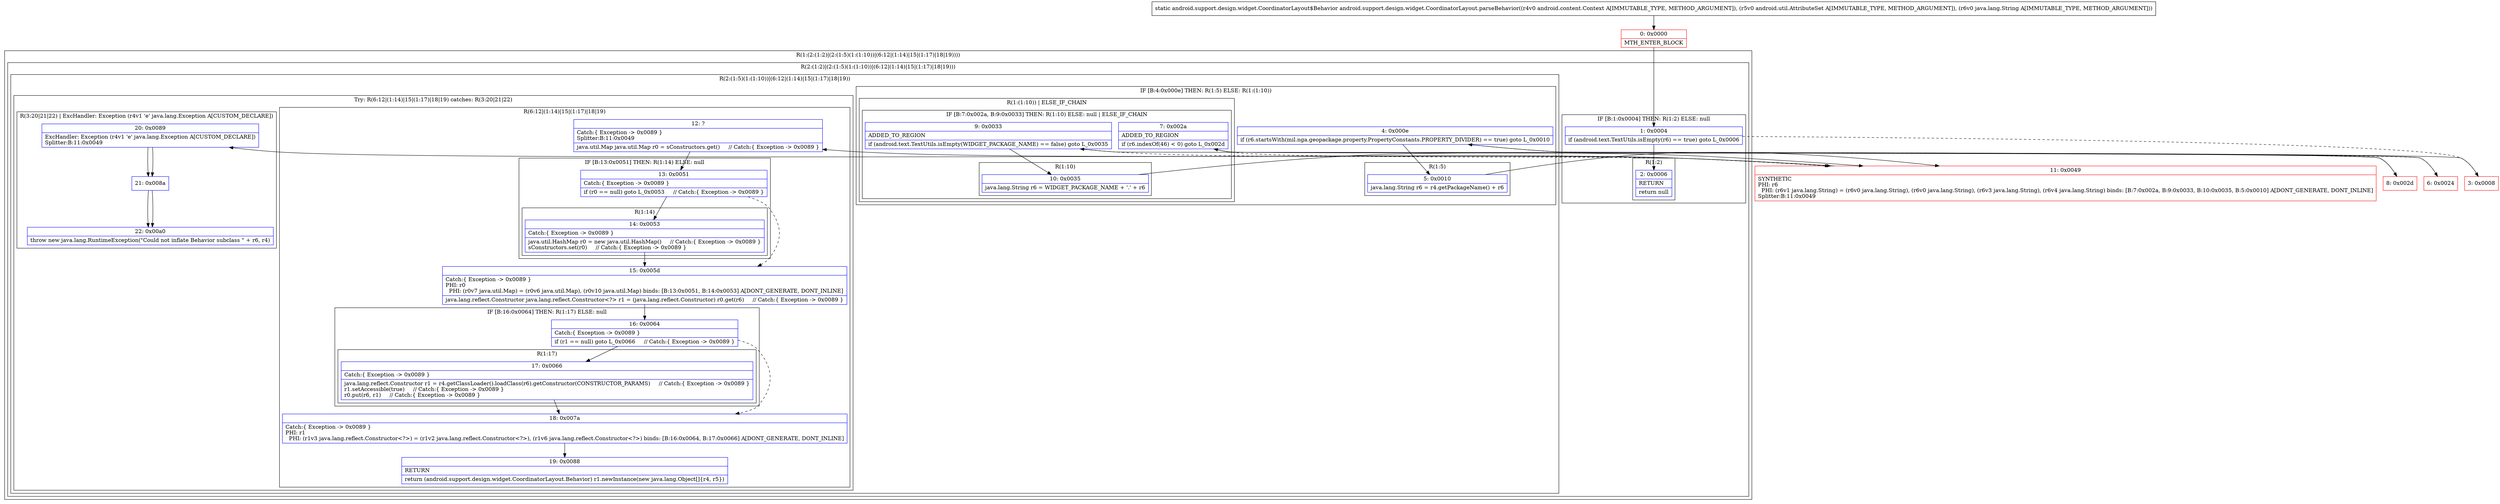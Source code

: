 digraph "CFG forandroid.support.design.widget.CoordinatorLayout.parseBehavior(Landroid\/content\/Context;Landroid\/util\/AttributeSet;Ljava\/lang\/String;)Landroid\/support\/design\/widget\/CoordinatorLayout$Behavior;" {
subgraph cluster_Region_1883880925 {
label = "R(1:(2:(1:2)|(2:(1:5)(1:(1:10))|(6:12|(1:14)|15|(1:17)|18|19))))";
node [shape=record,color=blue];
subgraph cluster_Region_1184611248 {
label = "R(2:(1:2)|(2:(1:5)(1:(1:10))|(6:12|(1:14)|15|(1:17)|18|19)))";
node [shape=record,color=blue];
subgraph cluster_IfRegion_668192723 {
label = "IF [B:1:0x0004] THEN: R(1:2) ELSE: null";
node [shape=record,color=blue];
Node_1 [shape=record,label="{1\:\ 0x0004|if (android.text.TextUtils.isEmpty(r6) == true) goto L_0x0006\l}"];
subgraph cluster_Region_1167190744 {
label = "R(1:2)";
node [shape=record,color=blue];
Node_2 [shape=record,label="{2\:\ 0x0006|RETURN\l|return null\l}"];
}
}
subgraph cluster_Region_2013987042 {
label = "R(2:(1:5)(1:(1:10))|(6:12|(1:14)|15|(1:17)|18|19))";
node [shape=record,color=blue];
subgraph cluster_IfRegion_1674994280 {
label = "IF [B:4:0x000e] THEN: R(1:5) ELSE: R(1:(1:10))";
node [shape=record,color=blue];
Node_4 [shape=record,label="{4\:\ 0x000e|if (r6.startsWith(mil.nga.geopackage.property.PropertyConstants.PROPERTY_DIVIDER) == true) goto L_0x0010\l}"];
subgraph cluster_Region_1522701462 {
label = "R(1:5)";
node [shape=record,color=blue];
Node_5 [shape=record,label="{5\:\ 0x0010|java.lang.String r6 = r4.getPackageName() + r6\l}"];
}
subgraph cluster_Region_273637948 {
label = "R(1:(1:10)) | ELSE_IF_CHAIN\l";
node [shape=record,color=blue];
subgraph cluster_IfRegion_820210887 {
label = "IF [B:7:0x002a, B:9:0x0033] THEN: R(1:10) ELSE: null | ELSE_IF_CHAIN\l";
node [shape=record,color=blue];
Node_7 [shape=record,label="{7\:\ 0x002a|ADDED_TO_REGION\l|if (r6.indexOf(46) \< 0) goto L_0x002d\l}"];
Node_9 [shape=record,label="{9\:\ 0x0033|ADDED_TO_REGION\l|if (android.text.TextUtils.isEmpty(WIDGET_PACKAGE_NAME) == false) goto L_0x0035\l}"];
subgraph cluster_Region_1626770833 {
label = "R(1:10)";
node [shape=record,color=blue];
Node_10 [shape=record,label="{10\:\ 0x0035|java.lang.String r6 = WIDGET_PACKAGE_NAME + '.' + r6\l}"];
}
}
}
}
subgraph cluster_TryCatchRegion_777966397 {
label = "Try: R(6:12|(1:14)|15|(1:17)|18|19) catches: R(3:20|21|22)";
node [shape=record,color=blue];
subgraph cluster_Region_447277596 {
label = "R(6:12|(1:14)|15|(1:17)|18|19)";
node [shape=record,color=blue];
Node_12 [shape=record,label="{12\:\ ?|Catch:\{ Exception \-\> 0x0089 \}\lSplitter:B:11:0x0049\l|java.util.Map java.util.Map r0 = sConstructors.get()     \/\/ Catch:\{ Exception \-\> 0x0089 \}\l}"];
subgraph cluster_IfRegion_1427128445 {
label = "IF [B:13:0x0051] THEN: R(1:14) ELSE: null";
node [shape=record,color=blue];
Node_13 [shape=record,label="{13\:\ 0x0051|Catch:\{ Exception \-\> 0x0089 \}\l|if (r0 == null) goto L_0x0053     \/\/ Catch:\{ Exception \-\> 0x0089 \}\l}"];
subgraph cluster_Region_1724360962 {
label = "R(1:14)";
node [shape=record,color=blue];
Node_14 [shape=record,label="{14\:\ 0x0053|Catch:\{ Exception \-\> 0x0089 \}\l|java.util.HashMap r0 = new java.util.HashMap()     \/\/ Catch:\{ Exception \-\> 0x0089 \}\lsConstructors.set(r0)     \/\/ Catch:\{ Exception \-\> 0x0089 \}\l}"];
}
}
Node_15 [shape=record,label="{15\:\ 0x005d|Catch:\{ Exception \-\> 0x0089 \}\lPHI: r0 \l  PHI: (r0v7 java.util.Map) = (r0v6 java.util.Map), (r0v10 java.util.Map) binds: [B:13:0x0051, B:14:0x0053] A[DONT_GENERATE, DONT_INLINE]\l|java.lang.reflect.Constructor java.lang.reflect.Constructor\<?\> r1 = (java.lang.reflect.Constructor) r0.get(r6)     \/\/ Catch:\{ Exception \-\> 0x0089 \}\l}"];
subgraph cluster_IfRegion_2128118865 {
label = "IF [B:16:0x0064] THEN: R(1:17) ELSE: null";
node [shape=record,color=blue];
Node_16 [shape=record,label="{16\:\ 0x0064|Catch:\{ Exception \-\> 0x0089 \}\l|if (r1 == null) goto L_0x0066     \/\/ Catch:\{ Exception \-\> 0x0089 \}\l}"];
subgraph cluster_Region_603808312 {
label = "R(1:17)";
node [shape=record,color=blue];
Node_17 [shape=record,label="{17\:\ 0x0066|Catch:\{ Exception \-\> 0x0089 \}\l|java.lang.reflect.Constructor r1 = r4.getClassLoader().loadClass(r6).getConstructor(CONSTRUCTOR_PARAMS)     \/\/ Catch:\{ Exception \-\> 0x0089 \}\lr1.setAccessible(true)     \/\/ Catch:\{ Exception \-\> 0x0089 \}\lr0.put(r6, r1)     \/\/ Catch:\{ Exception \-\> 0x0089 \}\l}"];
}
}
Node_18 [shape=record,label="{18\:\ 0x007a|Catch:\{ Exception \-\> 0x0089 \}\lPHI: r1 \l  PHI: (r1v3 java.lang.reflect.Constructor\<?\>) = (r1v2 java.lang.reflect.Constructor\<?\>), (r1v6 java.lang.reflect.Constructor\<?\>) binds: [B:16:0x0064, B:17:0x0066] A[DONT_GENERATE, DONT_INLINE]\l}"];
Node_19 [shape=record,label="{19\:\ 0x0088|RETURN\l|return (android.support.design.widget.CoordinatorLayout.Behavior) r1.newInstance(new java.lang.Object[]\{r4, r5\})\l}"];
}
subgraph cluster_Region_1173031496 {
label = "R(3:20|21|22) | ExcHandler: Exception (r4v1 'e' java.lang.Exception A[CUSTOM_DECLARE])\l";
node [shape=record,color=blue];
Node_20 [shape=record,label="{20\:\ 0x0089|ExcHandler: Exception (r4v1 'e' java.lang.Exception A[CUSTOM_DECLARE])\lSplitter:B:11:0x0049\l}"];
Node_21 [shape=record,label="{21\:\ 0x008a}"];
Node_22 [shape=record,label="{22\:\ 0x00a0|throw new java.lang.RuntimeException(\"Could not inflate Behavior subclass \" + r6, r4)\l}"];
}
}
}
}
}
subgraph cluster_Region_1173031496 {
label = "R(3:20|21|22) | ExcHandler: Exception (r4v1 'e' java.lang.Exception A[CUSTOM_DECLARE])\l";
node [shape=record,color=blue];
Node_20 [shape=record,label="{20\:\ 0x0089|ExcHandler: Exception (r4v1 'e' java.lang.Exception A[CUSTOM_DECLARE])\lSplitter:B:11:0x0049\l}"];
Node_21 [shape=record,label="{21\:\ 0x008a}"];
Node_22 [shape=record,label="{22\:\ 0x00a0|throw new java.lang.RuntimeException(\"Could not inflate Behavior subclass \" + r6, r4)\l}"];
}
Node_0 [shape=record,color=red,label="{0\:\ 0x0000|MTH_ENTER_BLOCK\l}"];
Node_3 [shape=record,color=red,label="{3\:\ 0x0008}"];
Node_6 [shape=record,color=red,label="{6\:\ 0x0024}"];
Node_8 [shape=record,color=red,label="{8\:\ 0x002d}"];
Node_11 [shape=record,color=red,label="{11\:\ 0x0049|SYNTHETIC\lPHI: r6 \l  PHI: (r6v1 java.lang.String) = (r6v0 java.lang.String), (r6v0 java.lang.String), (r6v3 java.lang.String), (r6v4 java.lang.String) binds: [B:7:0x002a, B:9:0x0033, B:10:0x0035, B:5:0x0010] A[DONT_GENERATE, DONT_INLINE]\lSplitter:B:11:0x0049\l}"];
MethodNode[shape=record,label="{static android.support.design.widget.CoordinatorLayout$Behavior android.support.design.widget.CoordinatorLayout.parseBehavior((r4v0 android.content.Context A[IMMUTABLE_TYPE, METHOD_ARGUMENT]), (r5v0 android.util.AttributeSet A[IMMUTABLE_TYPE, METHOD_ARGUMENT]), (r6v0 java.lang.String A[IMMUTABLE_TYPE, METHOD_ARGUMENT])) }"];
MethodNode -> Node_0;
Node_1 -> Node_2;
Node_1 -> Node_3[style=dashed];
Node_4 -> Node_5;
Node_4 -> Node_6[style=dashed];
Node_5 -> Node_11;
Node_7 -> Node_8;
Node_7 -> Node_11[style=dashed];
Node_9 -> Node_10;
Node_9 -> Node_11[style=dashed];
Node_10 -> Node_11;
Node_12 -> Node_13;
Node_13 -> Node_14;
Node_13 -> Node_15[style=dashed];
Node_14 -> Node_15;
Node_15 -> Node_16;
Node_16 -> Node_17;
Node_16 -> Node_18[style=dashed];
Node_17 -> Node_18;
Node_18 -> Node_19;
Node_20 -> Node_21;
Node_21 -> Node_22;
Node_20 -> Node_21;
Node_21 -> Node_22;
Node_0 -> Node_1;
Node_3 -> Node_4;
Node_6 -> Node_7;
Node_8 -> Node_9;
Node_11 -> Node_12;
Node_11 -> Node_20;
}

